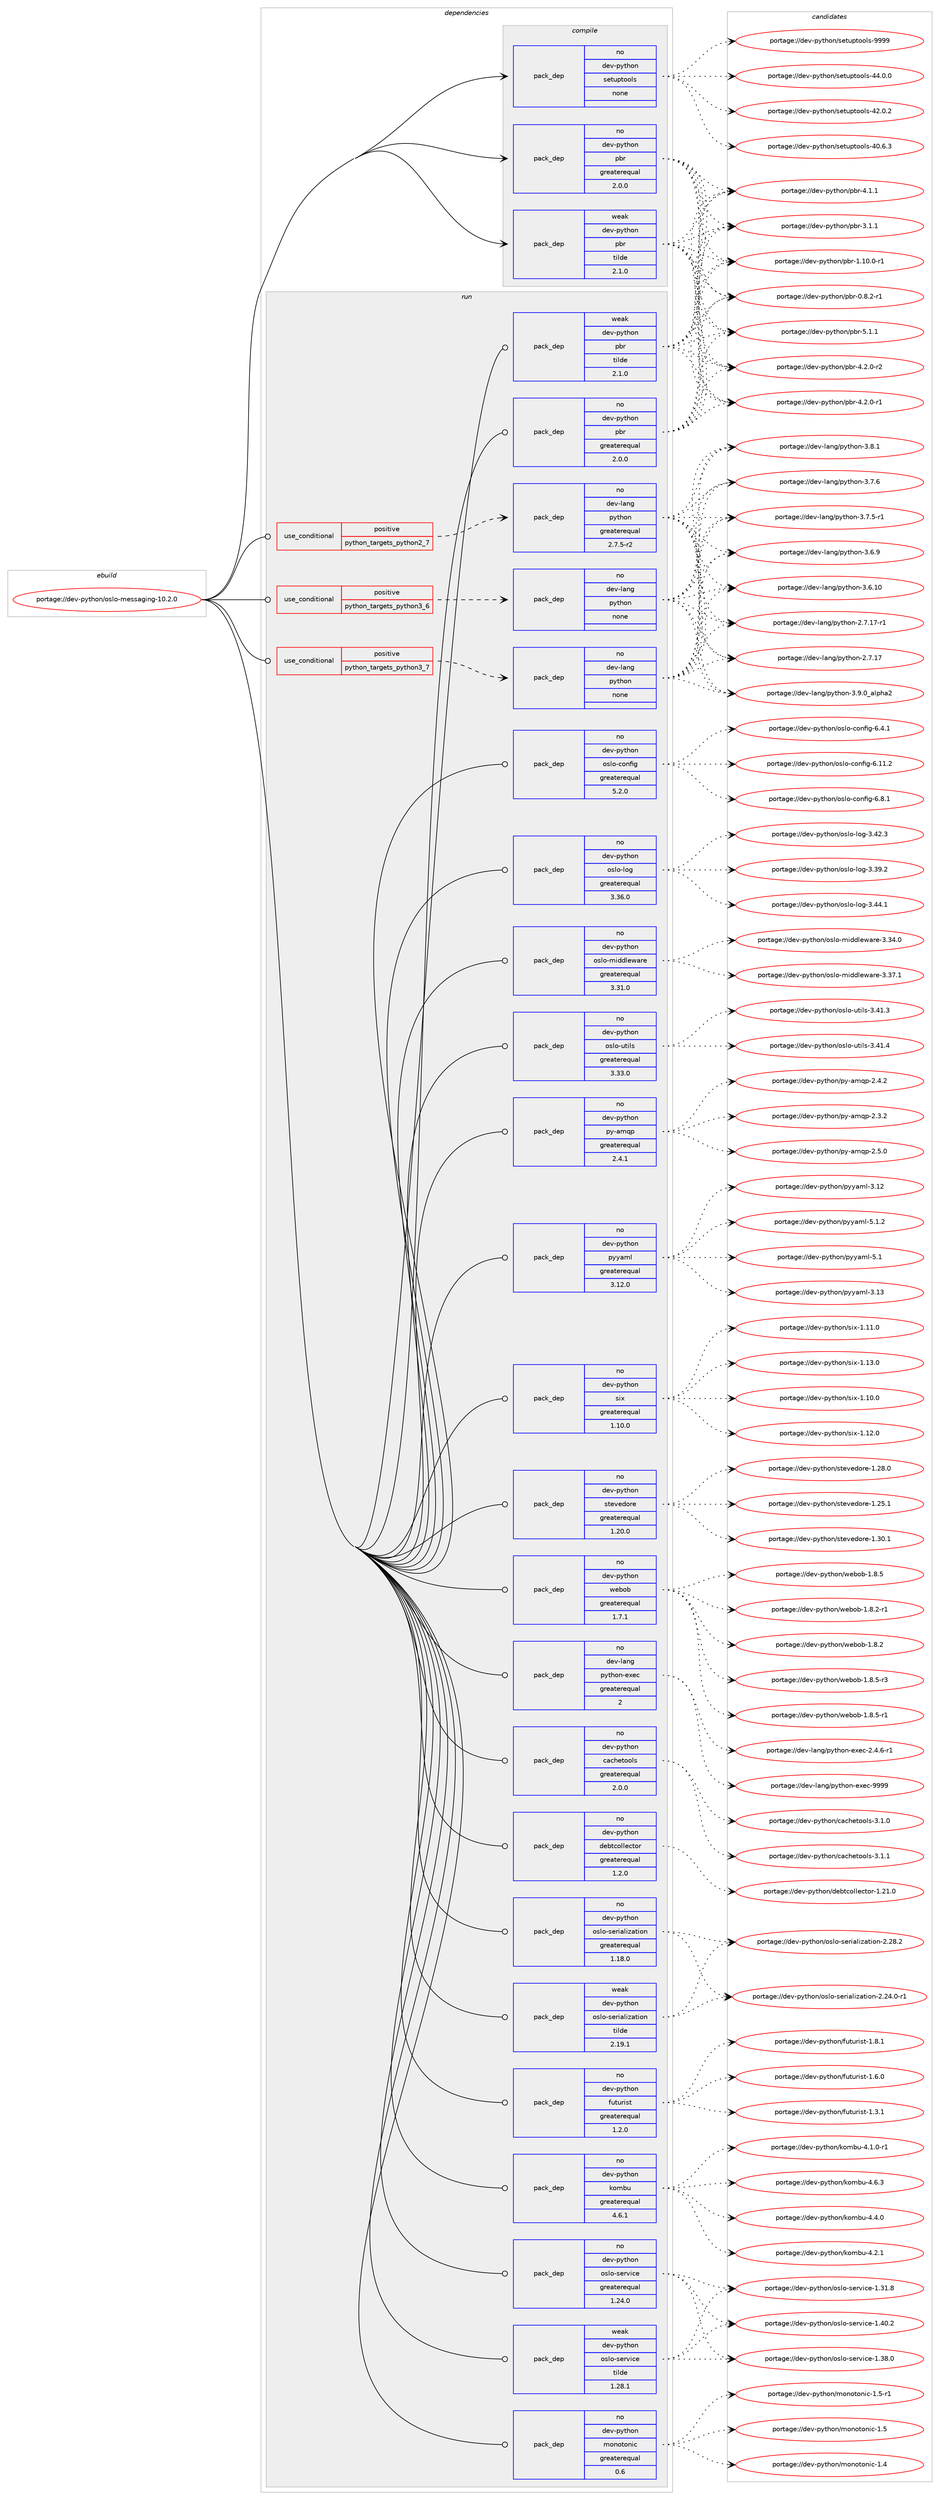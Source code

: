 digraph prolog {

# *************
# Graph options
# *************

newrank=true;
concentrate=true;
compound=true;
graph [rankdir=LR,fontname=Helvetica,fontsize=10,ranksep=1.5];#, ranksep=2.5, nodesep=0.2];
edge  [arrowhead=vee];
node  [fontname=Helvetica,fontsize=10];

# **********
# The ebuild
# **********

subgraph cluster_leftcol {
color=gray;
label=<<i>ebuild</i>>;
id [label="portage://dev-python/oslo-messaging-10.2.0", color=red, width=4, href="../dev-python/oslo-messaging-10.2.0.svg"];
}

# ****************
# The dependencies
# ****************

subgraph cluster_midcol {
color=gray;
label=<<i>dependencies</i>>;
subgraph cluster_compile {
fillcolor="#eeeeee";
style=filled;
label=<<i>compile</i>>;
subgraph pack329041 {
dependency445686 [label=<<TABLE BORDER="0" CELLBORDER="1" CELLSPACING="0" CELLPADDING="4" WIDTH="220"><TR><TD ROWSPAN="6" CELLPADDING="30">pack_dep</TD></TR><TR><TD WIDTH="110">no</TD></TR><TR><TD>dev-python</TD></TR><TR><TD>pbr</TD></TR><TR><TD>greaterequal</TD></TR><TR><TD>2.0.0</TD></TR></TABLE>>, shape=none, color=blue];
}
id:e -> dependency445686:w [weight=20,style="solid",arrowhead="vee"];
subgraph pack329042 {
dependency445687 [label=<<TABLE BORDER="0" CELLBORDER="1" CELLSPACING="0" CELLPADDING="4" WIDTH="220"><TR><TD ROWSPAN="6" CELLPADDING="30">pack_dep</TD></TR><TR><TD WIDTH="110">no</TD></TR><TR><TD>dev-python</TD></TR><TR><TD>setuptools</TD></TR><TR><TD>none</TD></TR><TR><TD></TD></TR></TABLE>>, shape=none, color=blue];
}
id:e -> dependency445687:w [weight=20,style="solid",arrowhead="vee"];
subgraph pack329043 {
dependency445688 [label=<<TABLE BORDER="0" CELLBORDER="1" CELLSPACING="0" CELLPADDING="4" WIDTH="220"><TR><TD ROWSPAN="6" CELLPADDING="30">pack_dep</TD></TR><TR><TD WIDTH="110">weak</TD></TR><TR><TD>dev-python</TD></TR><TR><TD>pbr</TD></TR><TR><TD>tilde</TD></TR><TR><TD>2.1.0</TD></TR></TABLE>>, shape=none, color=blue];
}
id:e -> dependency445688:w [weight=20,style="solid",arrowhead="vee"];
}
subgraph cluster_compileandrun {
fillcolor="#eeeeee";
style=filled;
label=<<i>compile and run</i>>;
}
subgraph cluster_run {
fillcolor="#eeeeee";
style=filled;
label=<<i>run</i>>;
subgraph cond111672 {
dependency445689 [label=<<TABLE BORDER="0" CELLBORDER="1" CELLSPACING="0" CELLPADDING="4"><TR><TD ROWSPAN="3" CELLPADDING="10">use_conditional</TD></TR><TR><TD>positive</TD></TR><TR><TD>python_targets_python2_7</TD></TR></TABLE>>, shape=none, color=red];
subgraph pack329044 {
dependency445690 [label=<<TABLE BORDER="0" CELLBORDER="1" CELLSPACING="0" CELLPADDING="4" WIDTH="220"><TR><TD ROWSPAN="6" CELLPADDING="30">pack_dep</TD></TR><TR><TD WIDTH="110">no</TD></TR><TR><TD>dev-lang</TD></TR><TR><TD>python</TD></TR><TR><TD>greaterequal</TD></TR><TR><TD>2.7.5-r2</TD></TR></TABLE>>, shape=none, color=blue];
}
dependency445689:e -> dependency445690:w [weight=20,style="dashed",arrowhead="vee"];
}
id:e -> dependency445689:w [weight=20,style="solid",arrowhead="odot"];
subgraph cond111673 {
dependency445691 [label=<<TABLE BORDER="0" CELLBORDER="1" CELLSPACING="0" CELLPADDING="4"><TR><TD ROWSPAN="3" CELLPADDING="10">use_conditional</TD></TR><TR><TD>positive</TD></TR><TR><TD>python_targets_python3_6</TD></TR></TABLE>>, shape=none, color=red];
subgraph pack329045 {
dependency445692 [label=<<TABLE BORDER="0" CELLBORDER="1" CELLSPACING="0" CELLPADDING="4" WIDTH="220"><TR><TD ROWSPAN="6" CELLPADDING="30">pack_dep</TD></TR><TR><TD WIDTH="110">no</TD></TR><TR><TD>dev-lang</TD></TR><TR><TD>python</TD></TR><TR><TD>none</TD></TR><TR><TD></TD></TR></TABLE>>, shape=none, color=blue];
}
dependency445691:e -> dependency445692:w [weight=20,style="dashed",arrowhead="vee"];
}
id:e -> dependency445691:w [weight=20,style="solid",arrowhead="odot"];
subgraph cond111674 {
dependency445693 [label=<<TABLE BORDER="0" CELLBORDER="1" CELLSPACING="0" CELLPADDING="4"><TR><TD ROWSPAN="3" CELLPADDING="10">use_conditional</TD></TR><TR><TD>positive</TD></TR><TR><TD>python_targets_python3_7</TD></TR></TABLE>>, shape=none, color=red];
subgraph pack329046 {
dependency445694 [label=<<TABLE BORDER="0" CELLBORDER="1" CELLSPACING="0" CELLPADDING="4" WIDTH="220"><TR><TD ROWSPAN="6" CELLPADDING="30">pack_dep</TD></TR><TR><TD WIDTH="110">no</TD></TR><TR><TD>dev-lang</TD></TR><TR><TD>python</TD></TR><TR><TD>none</TD></TR><TR><TD></TD></TR></TABLE>>, shape=none, color=blue];
}
dependency445693:e -> dependency445694:w [weight=20,style="dashed",arrowhead="vee"];
}
id:e -> dependency445693:w [weight=20,style="solid",arrowhead="odot"];
subgraph pack329047 {
dependency445695 [label=<<TABLE BORDER="0" CELLBORDER="1" CELLSPACING="0" CELLPADDING="4" WIDTH="220"><TR><TD ROWSPAN="6" CELLPADDING="30">pack_dep</TD></TR><TR><TD WIDTH="110">no</TD></TR><TR><TD>dev-lang</TD></TR><TR><TD>python-exec</TD></TR><TR><TD>greaterequal</TD></TR><TR><TD>2</TD></TR></TABLE>>, shape=none, color=blue];
}
id:e -> dependency445695:w [weight=20,style="solid",arrowhead="odot"];
subgraph pack329048 {
dependency445696 [label=<<TABLE BORDER="0" CELLBORDER="1" CELLSPACING="0" CELLPADDING="4" WIDTH="220"><TR><TD ROWSPAN="6" CELLPADDING="30">pack_dep</TD></TR><TR><TD WIDTH="110">no</TD></TR><TR><TD>dev-python</TD></TR><TR><TD>cachetools</TD></TR><TR><TD>greaterequal</TD></TR><TR><TD>2.0.0</TD></TR></TABLE>>, shape=none, color=blue];
}
id:e -> dependency445696:w [weight=20,style="solid",arrowhead="odot"];
subgraph pack329049 {
dependency445697 [label=<<TABLE BORDER="0" CELLBORDER="1" CELLSPACING="0" CELLPADDING="4" WIDTH="220"><TR><TD ROWSPAN="6" CELLPADDING="30">pack_dep</TD></TR><TR><TD WIDTH="110">no</TD></TR><TR><TD>dev-python</TD></TR><TR><TD>debtcollector</TD></TR><TR><TD>greaterequal</TD></TR><TR><TD>1.2.0</TD></TR></TABLE>>, shape=none, color=blue];
}
id:e -> dependency445697:w [weight=20,style="solid",arrowhead="odot"];
subgraph pack329050 {
dependency445698 [label=<<TABLE BORDER="0" CELLBORDER="1" CELLSPACING="0" CELLPADDING="4" WIDTH="220"><TR><TD ROWSPAN="6" CELLPADDING="30">pack_dep</TD></TR><TR><TD WIDTH="110">no</TD></TR><TR><TD>dev-python</TD></TR><TR><TD>futurist</TD></TR><TR><TD>greaterequal</TD></TR><TR><TD>1.2.0</TD></TR></TABLE>>, shape=none, color=blue];
}
id:e -> dependency445698:w [weight=20,style="solid",arrowhead="odot"];
subgraph pack329051 {
dependency445699 [label=<<TABLE BORDER="0" CELLBORDER="1" CELLSPACING="0" CELLPADDING="4" WIDTH="220"><TR><TD ROWSPAN="6" CELLPADDING="30">pack_dep</TD></TR><TR><TD WIDTH="110">no</TD></TR><TR><TD>dev-python</TD></TR><TR><TD>kombu</TD></TR><TR><TD>greaterequal</TD></TR><TR><TD>4.6.1</TD></TR></TABLE>>, shape=none, color=blue];
}
id:e -> dependency445699:w [weight=20,style="solid",arrowhead="odot"];
subgraph pack329052 {
dependency445700 [label=<<TABLE BORDER="0" CELLBORDER="1" CELLSPACING="0" CELLPADDING="4" WIDTH="220"><TR><TD ROWSPAN="6" CELLPADDING="30">pack_dep</TD></TR><TR><TD WIDTH="110">no</TD></TR><TR><TD>dev-python</TD></TR><TR><TD>monotonic</TD></TR><TR><TD>greaterequal</TD></TR><TR><TD>0.6</TD></TR></TABLE>>, shape=none, color=blue];
}
id:e -> dependency445700:w [weight=20,style="solid",arrowhead="odot"];
subgraph pack329053 {
dependency445701 [label=<<TABLE BORDER="0" CELLBORDER="1" CELLSPACING="0" CELLPADDING="4" WIDTH="220"><TR><TD ROWSPAN="6" CELLPADDING="30">pack_dep</TD></TR><TR><TD WIDTH="110">no</TD></TR><TR><TD>dev-python</TD></TR><TR><TD>oslo-config</TD></TR><TR><TD>greaterequal</TD></TR><TR><TD>5.2.0</TD></TR></TABLE>>, shape=none, color=blue];
}
id:e -> dependency445701:w [weight=20,style="solid",arrowhead="odot"];
subgraph pack329054 {
dependency445702 [label=<<TABLE BORDER="0" CELLBORDER="1" CELLSPACING="0" CELLPADDING="4" WIDTH="220"><TR><TD ROWSPAN="6" CELLPADDING="30">pack_dep</TD></TR><TR><TD WIDTH="110">no</TD></TR><TR><TD>dev-python</TD></TR><TR><TD>oslo-log</TD></TR><TR><TD>greaterequal</TD></TR><TR><TD>3.36.0</TD></TR></TABLE>>, shape=none, color=blue];
}
id:e -> dependency445702:w [weight=20,style="solid",arrowhead="odot"];
subgraph pack329055 {
dependency445703 [label=<<TABLE BORDER="0" CELLBORDER="1" CELLSPACING="0" CELLPADDING="4" WIDTH="220"><TR><TD ROWSPAN="6" CELLPADDING="30">pack_dep</TD></TR><TR><TD WIDTH="110">no</TD></TR><TR><TD>dev-python</TD></TR><TR><TD>oslo-middleware</TD></TR><TR><TD>greaterequal</TD></TR><TR><TD>3.31.0</TD></TR></TABLE>>, shape=none, color=blue];
}
id:e -> dependency445703:w [weight=20,style="solid",arrowhead="odot"];
subgraph pack329056 {
dependency445704 [label=<<TABLE BORDER="0" CELLBORDER="1" CELLSPACING="0" CELLPADDING="4" WIDTH="220"><TR><TD ROWSPAN="6" CELLPADDING="30">pack_dep</TD></TR><TR><TD WIDTH="110">no</TD></TR><TR><TD>dev-python</TD></TR><TR><TD>oslo-serialization</TD></TR><TR><TD>greaterequal</TD></TR><TR><TD>1.18.0</TD></TR></TABLE>>, shape=none, color=blue];
}
id:e -> dependency445704:w [weight=20,style="solid",arrowhead="odot"];
subgraph pack329057 {
dependency445705 [label=<<TABLE BORDER="0" CELLBORDER="1" CELLSPACING="0" CELLPADDING="4" WIDTH="220"><TR><TD ROWSPAN="6" CELLPADDING="30">pack_dep</TD></TR><TR><TD WIDTH="110">no</TD></TR><TR><TD>dev-python</TD></TR><TR><TD>oslo-service</TD></TR><TR><TD>greaterequal</TD></TR><TR><TD>1.24.0</TD></TR></TABLE>>, shape=none, color=blue];
}
id:e -> dependency445705:w [weight=20,style="solid",arrowhead="odot"];
subgraph pack329058 {
dependency445706 [label=<<TABLE BORDER="0" CELLBORDER="1" CELLSPACING="0" CELLPADDING="4" WIDTH="220"><TR><TD ROWSPAN="6" CELLPADDING="30">pack_dep</TD></TR><TR><TD WIDTH="110">no</TD></TR><TR><TD>dev-python</TD></TR><TR><TD>oslo-utils</TD></TR><TR><TD>greaterequal</TD></TR><TR><TD>3.33.0</TD></TR></TABLE>>, shape=none, color=blue];
}
id:e -> dependency445706:w [weight=20,style="solid",arrowhead="odot"];
subgraph pack329059 {
dependency445707 [label=<<TABLE BORDER="0" CELLBORDER="1" CELLSPACING="0" CELLPADDING="4" WIDTH="220"><TR><TD ROWSPAN="6" CELLPADDING="30">pack_dep</TD></TR><TR><TD WIDTH="110">no</TD></TR><TR><TD>dev-python</TD></TR><TR><TD>pbr</TD></TR><TR><TD>greaterequal</TD></TR><TR><TD>2.0.0</TD></TR></TABLE>>, shape=none, color=blue];
}
id:e -> dependency445707:w [weight=20,style="solid",arrowhead="odot"];
subgraph pack329060 {
dependency445708 [label=<<TABLE BORDER="0" CELLBORDER="1" CELLSPACING="0" CELLPADDING="4" WIDTH="220"><TR><TD ROWSPAN="6" CELLPADDING="30">pack_dep</TD></TR><TR><TD WIDTH="110">no</TD></TR><TR><TD>dev-python</TD></TR><TR><TD>py-amqp</TD></TR><TR><TD>greaterequal</TD></TR><TR><TD>2.4.1</TD></TR></TABLE>>, shape=none, color=blue];
}
id:e -> dependency445708:w [weight=20,style="solid",arrowhead="odot"];
subgraph pack329061 {
dependency445709 [label=<<TABLE BORDER="0" CELLBORDER="1" CELLSPACING="0" CELLPADDING="4" WIDTH="220"><TR><TD ROWSPAN="6" CELLPADDING="30">pack_dep</TD></TR><TR><TD WIDTH="110">no</TD></TR><TR><TD>dev-python</TD></TR><TR><TD>pyyaml</TD></TR><TR><TD>greaterequal</TD></TR><TR><TD>3.12.0</TD></TR></TABLE>>, shape=none, color=blue];
}
id:e -> dependency445709:w [weight=20,style="solid",arrowhead="odot"];
subgraph pack329062 {
dependency445710 [label=<<TABLE BORDER="0" CELLBORDER="1" CELLSPACING="0" CELLPADDING="4" WIDTH="220"><TR><TD ROWSPAN="6" CELLPADDING="30">pack_dep</TD></TR><TR><TD WIDTH="110">no</TD></TR><TR><TD>dev-python</TD></TR><TR><TD>six</TD></TR><TR><TD>greaterequal</TD></TR><TR><TD>1.10.0</TD></TR></TABLE>>, shape=none, color=blue];
}
id:e -> dependency445710:w [weight=20,style="solid",arrowhead="odot"];
subgraph pack329063 {
dependency445711 [label=<<TABLE BORDER="0" CELLBORDER="1" CELLSPACING="0" CELLPADDING="4" WIDTH="220"><TR><TD ROWSPAN="6" CELLPADDING="30">pack_dep</TD></TR><TR><TD WIDTH="110">no</TD></TR><TR><TD>dev-python</TD></TR><TR><TD>stevedore</TD></TR><TR><TD>greaterequal</TD></TR><TR><TD>1.20.0</TD></TR></TABLE>>, shape=none, color=blue];
}
id:e -> dependency445711:w [weight=20,style="solid",arrowhead="odot"];
subgraph pack329064 {
dependency445712 [label=<<TABLE BORDER="0" CELLBORDER="1" CELLSPACING="0" CELLPADDING="4" WIDTH="220"><TR><TD ROWSPAN="6" CELLPADDING="30">pack_dep</TD></TR><TR><TD WIDTH="110">no</TD></TR><TR><TD>dev-python</TD></TR><TR><TD>webob</TD></TR><TR><TD>greaterequal</TD></TR><TR><TD>1.7.1</TD></TR></TABLE>>, shape=none, color=blue];
}
id:e -> dependency445712:w [weight=20,style="solid",arrowhead="odot"];
subgraph pack329065 {
dependency445713 [label=<<TABLE BORDER="0" CELLBORDER="1" CELLSPACING="0" CELLPADDING="4" WIDTH="220"><TR><TD ROWSPAN="6" CELLPADDING="30">pack_dep</TD></TR><TR><TD WIDTH="110">weak</TD></TR><TR><TD>dev-python</TD></TR><TR><TD>oslo-serialization</TD></TR><TR><TD>tilde</TD></TR><TR><TD>2.19.1</TD></TR></TABLE>>, shape=none, color=blue];
}
id:e -> dependency445713:w [weight=20,style="solid",arrowhead="odot"];
subgraph pack329066 {
dependency445714 [label=<<TABLE BORDER="0" CELLBORDER="1" CELLSPACING="0" CELLPADDING="4" WIDTH="220"><TR><TD ROWSPAN="6" CELLPADDING="30">pack_dep</TD></TR><TR><TD WIDTH="110">weak</TD></TR><TR><TD>dev-python</TD></TR><TR><TD>oslo-service</TD></TR><TR><TD>tilde</TD></TR><TR><TD>1.28.1</TD></TR></TABLE>>, shape=none, color=blue];
}
id:e -> dependency445714:w [weight=20,style="solid",arrowhead="odot"];
subgraph pack329067 {
dependency445715 [label=<<TABLE BORDER="0" CELLBORDER="1" CELLSPACING="0" CELLPADDING="4" WIDTH="220"><TR><TD ROWSPAN="6" CELLPADDING="30">pack_dep</TD></TR><TR><TD WIDTH="110">weak</TD></TR><TR><TD>dev-python</TD></TR><TR><TD>pbr</TD></TR><TR><TD>tilde</TD></TR><TR><TD>2.1.0</TD></TR></TABLE>>, shape=none, color=blue];
}
id:e -> dependency445715:w [weight=20,style="solid",arrowhead="odot"];
}
}

# **************
# The candidates
# **************

subgraph cluster_choices {
rank=same;
color=gray;
label=<<i>candidates</i>>;

subgraph choice329041 {
color=black;
nodesep=1;
choice100101118451121211161041111104711298114455346494649 [label="portage://dev-python/pbr-5.1.1", color=red, width=4,href="../dev-python/pbr-5.1.1.svg"];
choice1001011184511212111610411111047112981144552465046484511450 [label="portage://dev-python/pbr-4.2.0-r2", color=red, width=4,href="../dev-python/pbr-4.2.0-r2.svg"];
choice1001011184511212111610411111047112981144552465046484511449 [label="portage://dev-python/pbr-4.2.0-r1", color=red, width=4,href="../dev-python/pbr-4.2.0-r1.svg"];
choice100101118451121211161041111104711298114455246494649 [label="portage://dev-python/pbr-4.1.1", color=red, width=4,href="../dev-python/pbr-4.1.1.svg"];
choice100101118451121211161041111104711298114455146494649 [label="portage://dev-python/pbr-3.1.1", color=red, width=4,href="../dev-python/pbr-3.1.1.svg"];
choice100101118451121211161041111104711298114454946494846484511449 [label="portage://dev-python/pbr-1.10.0-r1", color=red, width=4,href="../dev-python/pbr-1.10.0-r1.svg"];
choice1001011184511212111610411111047112981144548465646504511449 [label="portage://dev-python/pbr-0.8.2-r1", color=red, width=4,href="../dev-python/pbr-0.8.2-r1.svg"];
dependency445686:e -> choice100101118451121211161041111104711298114455346494649:w [style=dotted,weight="100"];
dependency445686:e -> choice1001011184511212111610411111047112981144552465046484511450:w [style=dotted,weight="100"];
dependency445686:e -> choice1001011184511212111610411111047112981144552465046484511449:w [style=dotted,weight="100"];
dependency445686:e -> choice100101118451121211161041111104711298114455246494649:w [style=dotted,weight="100"];
dependency445686:e -> choice100101118451121211161041111104711298114455146494649:w [style=dotted,weight="100"];
dependency445686:e -> choice100101118451121211161041111104711298114454946494846484511449:w [style=dotted,weight="100"];
dependency445686:e -> choice1001011184511212111610411111047112981144548465646504511449:w [style=dotted,weight="100"];
}
subgraph choice329042 {
color=black;
nodesep=1;
choice10010111845112121116104111110471151011161171121161111111081154557575757 [label="portage://dev-python/setuptools-9999", color=red, width=4,href="../dev-python/setuptools-9999.svg"];
choice100101118451121211161041111104711510111611711211611111110811545525246484648 [label="portage://dev-python/setuptools-44.0.0", color=red, width=4,href="../dev-python/setuptools-44.0.0.svg"];
choice100101118451121211161041111104711510111611711211611111110811545525046484650 [label="portage://dev-python/setuptools-42.0.2", color=red, width=4,href="../dev-python/setuptools-42.0.2.svg"];
choice100101118451121211161041111104711510111611711211611111110811545524846544651 [label="portage://dev-python/setuptools-40.6.3", color=red, width=4,href="../dev-python/setuptools-40.6.3.svg"];
dependency445687:e -> choice10010111845112121116104111110471151011161171121161111111081154557575757:w [style=dotted,weight="100"];
dependency445687:e -> choice100101118451121211161041111104711510111611711211611111110811545525246484648:w [style=dotted,weight="100"];
dependency445687:e -> choice100101118451121211161041111104711510111611711211611111110811545525046484650:w [style=dotted,weight="100"];
dependency445687:e -> choice100101118451121211161041111104711510111611711211611111110811545524846544651:w [style=dotted,weight="100"];
}
subgraph choice329043 {
color=black;
nodesep=1;
choice100101118451121211161041111104711298114455346494649 [label="portage://dev-python/pbr-5.1.1", color=red, width=4,href="../dev-python/pbr-5.1.1.svg"];
choice1001011184511212111610411111047112981144552465046484511450 [label="portage://dev-python/pbr-4.2.0-r2", color=red, width=4,href="../dev-python/pbr-4.2.0-r2.svg"];
choice1001011184511212111610411111047112981144552465046484511449 [label="portage://dev-python/pbr-4.2.0-r1", color=red, width=4,href="../dev-python/pbr-4.2.0-r1.svg"];
choice100101118451121211161041111104711298114455246494649 [label="portage://dev-python/pbr-4.1.1", color=red, width=4,href="../dev-python/pbr-4.1.1.svg"];
choice100101118451121211161041111104711298114455146494649 [label="portage://dev-python/pbr-3.1.1", color=red, width=4,href="../dev-python/pbr-3.1.1.svg"];
choice100101118451121211161041111104711298114454946494846484511449 [label="portage://dev-python/pbr-1.10.0-r1", color=red, width=4,href="../dev-python/pbr-1.10.0-r1.svg"];
choice1001011184511212111610411111047112981144548465646504511449 [label="portage://dev-python/pbr-0.8.2-r1", color=red, width=4,href="../dev-python/pbr-0.8.2-r1.svg"];
dependency445688:e -> choice100101118451121211161041111104711298114455346494649:w [style=dotted,weight="100"];
dependency445688:e -> choice1001011184511212111610411111047112981144552465046484511450:w [style=dotted,weight="100"];
dependency445688:e -> choice1001011184511212111610411111047112981144552465046484511449:w [style=dotted,weight="100"];
dependency445688:e -> choice100101118451121211161041111104711298114455246494649:w [style=dotted,weight="100"];
dependency445688:e -> choice100101118451121211161041111104711298114455146494649:w [style=dotted,weight="100"];
dependency445688:e -> choice100101118451121211161041111104711298114454946494846484511449:w [style=dotted,weight="100"];
dependency445688:e -> choice1001011184511212111610411111047112981144548465646504511449:w [style=dotted,weight="100"];
}
subgraph choice329044 {
color=black;
nodesep=1;
choice10010111845108971101034711212111610411111045514657464895971081121049750 [label="portage://dev-lang/python-3.9.0_alpha2", color=red, width=4,href="../dev-lang/python-3.9.0_alpha2.svg"];
choice100101118451089711010347112121116104111110455146564649 [label="portage://dev-lang/python-3.8.1", color=red, width=4,href="../dev-lang/python-3.8.1.svg"];
choice100101118451089711010347112121116104111110455146554654 [label="portage://dev-lang/python-3.7.6", color=red, width=4,href="../dev-lang/python-3.7.6.svg"];
choice1001011184510897110103471121211161041111104551465546534511449 [label="portage://dev-lang/python-3.7.5-r1", color=red, width=4,href="../dev-lang/python-3.7.5-r1.svg"];
choice100101118451089711010347112121116104111110455146544657 [label="portage://dev-lang/python-3.6.9", color=red, width=4,href="../dev-lang/python-3.6.9.svg"];
choice10010111845108971101034711212111610411111045514654464948 [label="portage://dev-lang/python-3.6.10", color=red, width=4,href="../dev-lang/python-3.6.10.svg"];
choice100101118451089711010347112121116104111110455046554649554511449 [label="portage://dev-lang/python-2.7.17-r1", color=red, width=4,href="../dev-lang/python-2.7.17-r1.svg"];
choice10010111845108971101034711212111610411111045504655464955 [label="portage://dev-lang/python-2.7.17", color=red, width=4,href="../dev-lang/python-2.7.17.svg"];
dependency445690:e -> choice10010111845108971101034711212111610411111045514657464895971081121049750:w [style=dotted,weight="100"];
dependency445690:e -> choice100101118451089711010347112121116104111110455146564649:w [style=dotted,weight="100"];
dependency445690:e -> choice100101118451089711010347112121116104111110455146554654:w [style=dotted,weight="100"];
dependency445690:e -> choice1001011184510897110103471121211161041111104551465546534511449:w [style=dotted,weight="100"];
dependency445690:e -> choice100101118451089711010347112121116104111110455146544657:w [style=dotted,weight="100"];
dependency445690:e -> choice10010111845108971101034711212111610411111045514654464948:w [style=dotted,weight="100"];
dependency445690:e -> choice100101118451089711010347112121116104111110455046554649554511449:w [style=dotted,weight="100"];
dependency445690:e -> choice10010111845108971101034711212111610411111045504655464955:w [style=dotted,weight="100"];
}
subgraph choice329045 {
color=black;
nodesep=1;
choice10010111845108971101034711212111610411111045514657464895971081121049750 [label="portage://dev-lang/python-3.9.0_alpha2", color=red, width=4,href="../dev-lang/python-3.9.0_alpha2.svg"];
choice100101118451089711010347112121116104111110455146564649 [label="portage://dev-lang/python-3.8.1", color=red, width=4,href="../dev-lang/python-3.8.1.svg"];
choice100101118451089711010347112121116104111110455146554654 [label="portage://dev-lang/python-3.7.6", color=red, width=4,href="../dev-lang/python-3.7.6.svg"];
choice1001011184510897110103471121211161041111104551465546534511449 [label="portage://dev-lang/python-3.7.5-r1", color=red, width=4,href="../dev-lang/python-3.7.5-r1.svg"];
choice100101118451089711010347112121116104111110455146544657 [label="portage://dev-lang/python-3.6.9", color=red, width=4,href="../dev-lang/python-3.6.9.svg"];
choice10010111845108971101034711212111610411111045514654464948 [label="portage://dev-lang/python-3.6.10", color=red, width=4,href="../dev-lang/python-3.6.10.svg"];
choice100101118451089711010347112121116104111110455046554649554511449 [label="portage://dev-lang/python-2.7.17-r1", color=red, width=4,href="../dev-lang/python-2.7.17-r1.svg"];
choice10010111845108971101034711212111610411111045504655464955 [label="portage://dev-lang/python-2.7.17", color=red, width=4,href="../dev-lang/python-2.7.17.svg"];
dependency445692:e -> choice10010111845108971101034711212111610411111045514657464895971081121049750:w [style=dotted,weight="100"];
dependency445692:e -> choice100101118451089711010347112121116104111110455146564649:w [style=dotted,weight="100"];
dependency445692:e -> choice100101118451089711010347112121116104111110455146554654:w [style=dotted,weight="100"];
dependency445692:e -> choice1001011184510897110103471121211161041111104551465546534511449:w [style=dotted,weight="100"];
dependency445692:e -> choice100101118451089711010347112121116104111110455146544657:w [style=dotted,weight="100"];
dependency445692:e -> choice10010111845108971101034711212111610411111045514654464948:w [style=dotted,weight="100"];
dependency445692:e -> choice100101118451089711010347112121116104111110455046554649554511449:w [style=dotted,weight="100"];
dependency445692:e -> choice10010111845108971101034711212111610411111045504655464955:w [style=dotted,weight="100"];
}
subgraph choice329046 {
color=black;
nodesep=1;
choice10010111845108971101034711212111610411111045514657464895971081121049750 [label="portage://dev-lang/python-3.9.0_alpha2", color=red, width=4,href="../dev-lang/python-3.9.0_alpha2.svg"];
choice100101118451089711010347112121116104111110455146564649 [label="portage://dev-lang/python-3.8.1", color=red, width=4,href="../dev-lang/python-3.8.1.svg"];
choice100101118451089711010347112121116104111110455146554654 [label="portage://dev-lang/python-3.7.6", color=red, width=4,href="../dev-lang/python-3.7.6.svg"];
choice1001011184510897110103471121211161041111104551465546534511449 [label="portage://dev-lang/python-3.7.5-r1", color=red, width=4,href="../dev-lang/python-3.7.5-r1.svg"];
choice100101118451089711010347112121116104111110455146544657 [label="portage://dev-lang/python-3.6.9", color=red, width=4,href="../dev-lang/python-3.6.9.svg"];
choice10010111845108971101034711212111610411111045514654464948 [label="portage://dev-lang/python-3.6.10", color=red, width=4,href="../dev-lang/python-3.6.10.svg"];
choice100101118451089711010347112121116104111110455046554649554511449 [label="portage://dev-lang/python-2.7.17-r1", color=red, width=4,href="../dev-lang/python-2.7.17-r1.svg"];
choice10010111845108971101034711212111610411111045504655464955 [label="portage://dev-lang/python-2.7.17", color=red, width=4,href="../dev-lang/python-2.7.17.svg"];
dependency445694:e -> choice10010111845108971101034711212111610411111045514657464895971081121049750:w [style=dotted,weight="100"];
dependency445694:e -> choice100101118451089711010347112121116104111110455146564649:w [style=dotted,weight="100"];
dependency445694:e -> choice100101118451089711010347112121116104111110455146554654:w [style=dotted,weight="100"];
dependency445694:e -> choice1001011184510897110103471121211161041111104551465546534511449:w [style=dotted,weight="100"];
dependency445694:e -> choice100101118451089711010347112121116104111110455146544657:w [style=dotted,weight="100"];
dependency445694:e -> choice10010111845108971101034711212111610411111045514654464948:w [style=dotted,weight="100"];
dependency445694:e -> choice100101118451089711010347112121116104111110455046554649554511449:w [style=dotted,weight="100"];
dependency445694:e -> choice10010111845108971101034711212111610411111045504655464955:w [style=dotted,weight="100"];
}
subgraph choice329047 {
color=black;
nodesep=1;
choice10010111845108971101034711212111610411111045101120101994557575757 [label="portage://dev-lang/python-exec-9999", color=red, width=4,href="../dev-lang/python-exec-9999.svg"];
choice10010111845108971101034711212111610411111045101120101994550465246544511449 [label="portage://dev-lang/python-exec-2.4.6-r1", color=red, width=4,href="../dev-lang/python-exec-2.4.6-r1.svg"];
dependency445695:e -> choice10010111845108971101034711212111610411111045101120101994557575757:w [style=dotted,weight="100"];
dependency445695:e -> choice10010111845108971101034711212111610411111045101120101994550465246544511449:w [style=dotted,weight="100"];
}
subgraph choice329048 {
color=black;
nodesep=1;
choice1001011184511212111610411111047999799104101116111111108115455146494649 [label="portage://dev-python/cachetools-3.1.1", color=red, width=4,href="../dev-python/cachetools-3.1.1.svg"];
choice1001011184511212111610411111047999799104101116111111108115455146494648 [label="portage://dev-python/cachetools-3.1.0", color=red, width=4,href="../dev-python/cachetools-3.1.0.svg"];
dependency445696:e -> choice1001011184511212111610411111047999799104101116111111108115455146494649:w [style=dotted,weight="100"];
dependency445696:e -> choice1001011184511212111610411111047999799104101116111111108115455146494648:w [style=dotted,weight="100"];
}
subgraph choice329049 {
color=black;
nodesep=1;
choice100101118451121211161041111104710010198116991111081081019911611111445494650494648 [label="portage://dev-python/debtcollector-1.21.0", color=red, width=4,href="../dev-python/debtcollector-1.21.0.svg"];
dependency445697:e -> choice100101118451121211161041111104710010198116991111081081019911611111445494650494648:w [style=dotted,weight="100"];
}
subgraph choice329050 {
color=black;
nodesep=1;
choice1001011184511212111610411111047102117116117114105115116454946564649 [label="portage://dev-python/futurist-1.8.1", color=red, width=4,href="../dev-python/futurist-1.8.1.svg"];
choice1001011184511212111610411111047102117116117114105115116454946544648 [label="portage://dev-python/futurist-1.6.0", color=red, width=4,href="../dev-python/futurist-1.6.0.svg"];
choice1001011184511212111610411111047102117116117114105115116454946514649 [label="portage://dev-python/futurist-1.3.1", color=red, width=4,href="../dev-python/futurist-1.3.1.svg"];
dependency445698:e -> choice1001011184511212111610411111047102117116117114105115116454946564649:w [style=dotted,weight="100"];
dependency445698:e -> choice1001011184511212111610411111047102117116117114105115116454946544648:w [style=dotted,weight="100"];
dependency445698:e -> choice1001011184511212111610411111047102117116117114105115116454946514649:w [style=dotted,weight="100"];
}
subgraph choice329051 {
color=black;
nodesep=1;
choice100101118451121211161041111104710711110998117455246544651 [label="portage://dev-python/kombu-4.6.3", color=red, width=4,href="../dev-python/kombu-4.6.3.svg"];
choice100101118451121211161041111104710711110998117455246524648 [label="portage://dev-python/kombu-4.4.0", color=red, width=4,href="../dev-python/kombu-4.4.0.svg"];
choice100101118451121211161041111104710711110998117455246504649 [label="portage://dev-python/kombu-4.2.1", color=red, width=4,href="../dev-python/kombu-4.2.1.svg"];
choice1001011184511212111610411111047107111109981174552464946484511449 [label="portage://dev-python/kombu-4.1.0-r1", color=red, width=4,href="../dev-python/kombu-4.1.0-r1.svg"];
dependency445699:e -> choice100101118451121211161041111104710711110998117455246544651:w [style=dotted,weight="100"];
dependency445699:e -> choice100101118451121211161041111104710711110998117455246524648:w [style=dotted,weight="100"];
dependency445699:e -> choice100101118451121211161041111104710711110998117455246504649:w [style=dotted,weight="100"];
dependency445699:e -> choice1001011184511212111610411111047107111109981174552464946484511449:w [style=dotted,weight="100"];
}
subgraph choice329052 {
color=black;
nodesep=1;
choice100101118451121211161041111104710911111011111611111010599454946534511449 [label="portage://dev-python/monotonic-1.5-r1", color=red, width=4,href="../dev-python/monotonic-1.5-r1.svg"];
choice10010111845112121116104111110471091111101111161111101059945494653 [label="portage://dev-python/monotonic-1.5", color=red, width=4,href="../dev-python/monotonic-1.5.svg"];
choice10010111845112121116104111110471091111101111161111101059945494652 [label="portage://dev-python/monotonic-1.4", color=red, width=4,href="../dev-python/monotonic-1.4.svg"];
dependency445700:e -> choice100101118451121211161041111104710911111011111611111010599454946534511449:w [style=dotted,weight="100"];
dependency445700:e -> choice10010111845112121116104111110471091111101111161111101059945494653:w [style=dotted,weight="100"];
dependency445700:e -> choice10010111845112121116104111110471091111101111161111101059945494652:w [style=dotted,weight="100"];
}
subgraph choice329053 {
color=black;
nodesep=1;
choice10010111845112121116104111110471111151081114599111110102105103455446564649 [label="portage://dev-python/oslo-config-6.8.1", color=red, width=4,href="../dev-python/oslo-config-6.8.1.svg"];
choice10010111845112121116104111110471111151081114599111110102105103455446524649 [label="portage://dev-python/oslo-config-6.4.1", color=red, width=4,href="../dev-python/oslo-config-6.4.1.svg"];
choice1001011184511212111610411111047111115108111459911111010210510345544649494650 [label="portage://dev-python/oslo-config-6.11.2", color=red, width=4,href="../dev-python/oslo-config-6.11.2.svg"];
dependency445701:e -> choice10010111845112121116104111110471111151081114599111110102105103455446564649:w [style=dotted,weight="100"];
dependency445701:e -> choice10010111845112121116104111110471111151081114599111110102105103455446524649:w [style=dotted,weight="100"];
dependency445701:e -> choice1001011184511212111610411111047111115108111459911111010210510345544649494650:w [style=dotted,weight="100"];
}
subgraph choice329054 {
color=black;
nodesep=1;
choice10010111845112121116104111110471111151081114510811110345514652524649 [label="portage://dev-python/oslo-log-3.44.1", color=red, width=4,href="../dev-python/oslo-log-3.44.1.svg"];
choice10010111845112121116104111110471111151081114510811110345514652504651 [label="portage://dev-python/oslo-log-3.42.3", color=red, width=4,href="../dev-python/oslo-log-3.42.3.svg"];
choice10010111845112121116104111110471111151081114510811110345514651574650 [label="portage://dev-python/oslo-log-3.39.2", color=red, width=4,href="../dev-python/oslo-log-3.39.2.svg"];
dependency445702:e -> choice10010111845112121116104111110471111151081114510811110345514652524649:w [style=dotted,weight="100"];
dependency445702:e -> choice10010111845112121116104111110471111151081114510811110345514652504651:w [style=dotted,weight="100"];
dependency445702:e -> choice10010111845112121116104111110471111151081114510811110345514651574650:w [style=dotted,weight="100"];
}
subgraph choice329055 {
color=black;
nodesep=1;
choice1001011184511212111610411111047111115108111451091051001001081011199711410145514651554649 [label="portage://dev-python/oslo-middleware-3.37.1", color=red, width=4,href="../dev-python/oslo-middleware-3.37.1.svg"];
choice1001011184511212111610411111047111115108111451091051001001081011199711410145514651524648 [label="portage://dev-python/oslo-middleware-3.34.0", color=red, width=4,href="../dev-python/oslo-middleware-3.34.0.svg"];
dependency445703:e -> choice1001011184511212111610411111047111115108111451091051001001081011199711410145514651554649:w [style=dotted,weight="100"];
dependency445703:e -> choice1001011184511212111610411111047111115108111451091051001001081011199711410145514651524648:w [style=dotted,weight="100"];
}
subgraph choice329056 {
color=black;
nodesep=1;
choice100101118451121211161041111104711111510811145115101114105971081051229711610511111045504650564650 [label="portage://dev-python/oslo-serialization-2.28.2", color=red, width=4,href="../dev-python/oslo-serialization-2.28.2.svg"];
choice1001011184511212111610411111047111115108111451151011141059710810512297116105111110455046505246484511449 [label="portage://dev-python/oslo-serialization-2.24.0-r1", color=red, width=4,href="../dev-python/oslo-serialization-2.24.0-r1.svg"];
dependency445704:e -> choice100101118451121211161041111104711111510811145115101114105971081051229711610511111045504650564650:w [style=dotted,weight="100"];
dependency445704:e -> choice1001011184511212111610411111047111115108111451151011141059710810512297116105111110455046505246484511449:w [style=dotted,weight="100"];
}
subgraph choice329057 {
color=black;
nodesep=1;
choice1001011184511212111610411111047111115108111451151011141181059910145494652484650 [label="portage://dev-python/oslo-service-1.40.2", color=red, width=4,href="../dev-python/oslo-service-1.40.2.svg"];
choice1001011184511212111610411111047111115108111451151011141181059910145494651564648 [label="portage://dev-python/oslo-service-1.38.0", color=red, width=4,href="../dev-python/oslo-service-1.38.0.svg"];
choice1001011184511212111610411111047111115108111451151011141181059910145494651494656 [label="portage://dev-python/oslo-service-1.31.8", color=red, width=4,href="../dev-python/oslo-service-1.31.8.svg"];
dependency445705:e -> choice1001011184511212111610411111047111115108111451151011141181059910145494652484650:w [style=dotted,weight="100"];
dependency445705:e -> choice1001011184511212111610411111047111115108111451151011141181059910145494651564648:w [style=dotted,weight="100"];
dependency445705:e -> choice1001011184511212111610411111047111115108111451151011141181059910145494651494656:w [style=dotted,weight="100"];
}
subgraph choice329058 {
color=black;
nodesep=1;
choice10010111845112121116104111110471111151081114511711610510811545514652494652 [label="portage://dev-python/oslo-utils-3.41.4", color=red, width=4,href="../dev-python/oslo-utils-3.41.4.svg"];
choice10010111845112121116104111110471111151081114511711610510811545514652494651 [label="portage://dev-python/oslo-utils-3.41.3", color=red, width=4,href="../dev-python/oslo-utils-3.41.3.svg"];
dependency445706:e -> choice10010111845112121116104111110471111151081114511711610510811545514652494652:w [style=dotted,weight="100"];
dependency445706:e -> choice10010111845112121116104111110471111151081114511711610510811545514652494651:w [style=dotted,weight="100"];
}
subgraph choice329059 {
color=black;
nodesep=1;
choice100101118451121211161041111104711298114455346494649 [label="portage://dev-python/pbr-5.1.1", color=red, width=4,href="../dev-python/pbr-5.1.1.svg"];
choice1001011184511212111610411111047112981144552465046484511450 [label="portage://dev-python/pbr-4.2.0-r2", color=red, width=4,href="../dev-python/pbr-4.2.0-r2.svg"];
choice1001011184511212111610411111047112981144552465046484511449 [label="portage://dev-python/pbr-4.2.0-r1", color=red, width=4,href="../dev-python/pbr-4.2.0-r1.svg"];
choice100101118451121211161041111104711298114455246494649 [label="portage://dev-python/pbr-4.1.1", color=red, width=4,href="../dev-python/pbr-4.1.1.svg"];
choice100101118451121211161041111104711298114455146494649 [label="portage://dev-python/pbr-3.1.1", color=red, width=4,href="../dev-python/pbr-3.1.1.svg"];
choice100101118451121211161041111104711298114454946494846484511449 [label="portage://dev-python/pbr-1.10.0-r1", color=red, width=4,href="../dev-python/pbr-1.10.0-r1.svg"];
choice1001011184511212111610411111047112981144548465646504511449 [label="portage://dev-python/pbr-0.8.2-r1", color=red, width=4,href="../dev-python/pbr-0.8.2-r1.svg"];
dependency445707:e -> choice100101118451121211161041111104711298114455346494649:w [style=dotted,weight="100"];
dependency445707:e -> choice1001011184511212111610411111047112981144552465046484511450:w [style=dotted,weight="100"];
dependency445707:e -> choice1001011184511212111610411111047112981144552465046484511449:w [style=dotted,weight="100"];
dependency445707:e -> choice100101118451121211161041111104711298114455246494649:w [style=dotted,weight="100"];
dependency445707:e -> choice100101118451121211161041111104711298114455146494649:w [style=dotted,weight="100"];
dependency445707:e -> choice100101118451121211161041111104711298114454946494846484511449:w [style=dotted,weight="100"];
dependency445707:e -> choice1001011184511212111610411111047112981144548465646504511449:w [style=dotted,weight="100"];
}
subgraph choice329060 {
color=black;
nodesep=1;
choice10010111845112121116104111110471121214597109113112455046534648 [label="portage://dev-python/py-amqp-2.5.0", color=red, width=4,href="../dev-python/py-amqp-2.5.0.svg"];
choice10010111845112121116104111110471121214597109113112455046524650 [label="portage://dev-python/py-amqp-2.4.2", color=red, width=4,href="../dev-python/py-amqp-2.4.2.svg"];
choice10010111845112121116104111110471121214597109113112455046514650 [label="portage://dev-python/py-amqp-2.3.2", color=red, width=4,href="../dev-python/py-amqp-2.3.2.svg"];
dependency445708:e -> choice10010111845112121116104111110471121214597109113112455046534648:w [style=dotted,weight="100"];
dependency445708:e -> choice10010111845112121116104111110471121214597109113112455046524650:w [style=dotted,weight="100"];
dependency445708:e -> choice10010111845112121116104111110471121214597109113112455046514650:w [style=dotted,weight="100"];
}
subgraph choice329061 {
color=black;
nodesep=1;
choice100101118451121211161041111104711212112197109108455346494650 [label="portage://dev-python/pyyaml-5.1.2", color=red, width=4,href="../dev-python/pyyaml-5.1.2.svg"];
choice10010111845112121116104111110471121211219710910845534649 [label="portage://dev-python/pyyaml-5.1", color=red, width=4,href="../dev-python/pyyaml-5.1.svg"];
choice1001011184511212111610411111047112121121971091084551464951 [label="portage://dev-python/pyyaml-3.13", color=red, width=4,href="../dev-python/pyyaml-3.13.svg"];
choice1001011184511212111610411111047112121121971091084551464950 [label="portage://dev-python/pyyaml-3.12", color=red, width=4,href="../dev-python/pyyaml-3.12.svg"];
dependency445709:e -> choice100101118451121211161041111104711212112197109108455346494650:w [style=dotted,weight="100"];
dependency445709:e -> choice10010111845112121116104111110471121211219710910845534649:w [style=dotted,weight="100"];
dependency445709:e -> choice1001011184511212111610411111047112121121971091084551464951:w [style=dotted,weight="100"];
dependency445709:e -> choice1001011184511212111610411111047112121121971091084551464950:w [style=dotted,weight="100"];
}
subgraph choice329062 {
color=black;
nodesep=1;
choice100101118451121211161041111104711510512045494649514648 [label="portage://dev-python/six-1.13.0", color=red, width=4,href="../dev-python/six-1.13.0.svg"];
choice100101118451121211161041111104711510512045494649504648 [label="portage://dev-python/six-1.12.0", color=red, width=4,href="../dev-python/six-1.12.0.svg"];
choice100101118451121211161041111104711510512045494649494648 [label="portage://dev-python/six-1.11.0", color=red, width=4,href="../dev-python/six-1.11.0.svg"];
choice100101118451121211161041111104711510512045494649484648 [label="portage://dev-python/six-1.10.0", color=red, width=4,href="../dev-python/six-1.10.0.svg"];
dependency445710:e -> choice100101118451121211161041111104711510512045494649514648:w [style=dotted,weight="100"];
dependency445710:e -> choice100101118451121211161041111104711510512045494649504648:w [style=dotted,weight="100"];
dependency445710:e -> choice100101118451121211161041111104711510512045494649494648:w [style=dotted,weight="100"];
dependency445710:e -> choice100101118451121211161041111104711510512045494649484648:w [style=dotted,weight="100"];
}
subgraph choice329063 {
color=black;
nodesep=1;
choice100101118451121211161041111104711511610111810110011111410145494651484649 [label="portage://dev-python/stevedore-1.30.1", color=red, width=4,href="../dev-python/stevedore-1.30.1.svg"];
choice100101118451121211161041111104711511610111810110011111410145494650564648 [label="portage://dev-python/stevedore-1.28.0", color=red, width=4,href="../dev-python/stevedore-1.28.0.svg"];
choice100101118451121211161041111104711511610111810110011111410145494650534649 [label="portage://dev-python/stevedore-1.25.1", color=red, width=4,href="../dev-python/stevedore-1.25.1.svg"];
dependency445711:e -> choice100101118451121211161041111104711511610111810110011111410145494651484649:w [style=dotted,weight="100"];
dependency445711:e -> choice100101118451121211161041111104711511610111810110011111410145494650564648:w [style=dotted,weight="100"];
dependency445711:e -> choice100101118451121211161041111104711511610111810110011111410145494650534649:w [style=dotted,weight="100"];
}
subgraph choice329064 {
color=black;
nodesep=1;
choice100101118451121211161041111104711910198111984549465646534511451 [label="portage://dev-python/webob-1.8.5-r3", color=red, width=4,href="../dev-python/webob-1.8.5-r3.svg"];
choice100101118451121211161041111104711910198111984549465646534511449 [label="portage://dev-python/webob-1.8.5-r1", color=red, width=4,href="../dev-python/webob-1.8.5-r1.svg"];
choice10010111845112121116104111110471191019811198454946564653 [label="portage://dev-python/webob-1.8.5", color=red, width=4,href="../dev-python/webob-1.8.5.svg"];
choice100101118451121211161041111104711910198111984549465646504511449 [label="portage://dev-python/webob-1.8.2-r1", color=red, width=4,href="../dev-python/webob-1.8.2-r1.svg"];
choice10010111845112121116104111110471191019811198454946564650 [label="portage://dev-python/webob-1.8.2", color=red, width=4,href="../dev-python/webob-1.8.2.svg"];
dependency445712:e -> choice100101118451121211161041111104711910198111984549465646534511451:w [style=dotted,weight="100"];
dependency445712:e -> choice100101118451121211161041111104711910198111984549465646534511449:w [style=dotted,weight="100"];
dependency445712:e -> choice10010111845112121116104111110471191019811198454946564653:w [style=dotted,weight="100"];
dependency445712:e -> choice100101118451121211161041111104711910198111984549465646504511449:w [style=dotted,weight="100"];
dependency445712:e -> choice10010111845112121116104111110471191019811198454946564650:w [style=dotted,weight="100"];
}
subgraph choice329065 {
color=black;
nodesep=1;
choice100101118451121211161041111104711111510811145115101114105971081051229711610511111045504650564650 [label="portage://dev-python/oslo-serialization-2.28.2", color=red, width=4,href="../dev-python/oslo-serialization-2.28.2.svg"];
choice1001011184511212111610411111047111115108111451151011141059710810512297116105111110455046505246484511449 [label="portage://dev-python/oslo-serialization-2.24.0-r1", color=red, width=4,href="../dev-python/oslo-serialization-2.24.0-r1.svg"];
dependency445713:e -> choice100101118451121211161041111104711111510811145115101114105971081051229711610511111045504650564650:w [style=dotted,weight="100"];
dependency445713:e -> choice1001011184511212111610411111047111115108111451151011141059710810512297116105111110455046505246484511449:w [style=dotted,weight="100"];
}
subgraph choice329066 {
color=black;
nodesep=1;
choice1001011184511212111610411111047111115108111451151011141181059910145494652484650 [label="portage://dev-python/oslo-service-1.40.2", color=red, width=4,href="../dev-python/oslo-service-1.40.2.svg"];
choice1001011184511212111610411111047111115108111451151011141181059910145494651564648 [label="portage://dev-python/oslo-service-1.38.0", color=red, width=4,href="../dev-python/oslo-service-1.38.0.svg"];
choice1001011184511212111610411111047111115108111451151011141181059910145494651494656 [label="portage://dev-python/oslo-service-1.31.8", color=red, width=4,href="../dev-python/oslo-service-1.31.8.svg"];
dependency445714:e -> choice1001011184511212111610411111047111115108111451151011141181059910145494652484650:w [style=dotted,weight="100"];
dependency445714:e -> choice1001011184511212111610411111047111115108111451151011141181059910145494651564648:w [style=dotted,weight="100"];
dependency445714:e -> choice1001011184511212111610411111047111115108111451151011141181059910145494651494656:w [style=dotted,weight="100"];
}
subgraph choice329067 {
color=black;
nodesep=1;
choice100101118451121211161041111104711298114455346494649 [label="portage://dev-python/pbr-5.1.1", color=red, width=4,href="../dev-python/pbr-5.1.1.svg"];
choice1001011184511212111610411111047112981144552465046484511450 [label="portage://dev-python/pbr-4.2.0-r2", color=red, width=4,href="../dev-python/pbr-4.2.0-r2.svg"];
choice1001011184511212111610411111047112981144552465046484511449 [label="portage://dev-python/pbr-4.2.0-r1", color=red, width=4,href="../dev-python/pbr-4.2.0-r1.svg"];
choice100101118451121211161041111104711298114455246494649 [label="portage://dev-python/pbr-4.1.1", color=red, width=4,href="../dev-python/pbr-4.1.1.svg"];
choice100101118451121211161041111104711298114455146494649 [label="portage://dev-python/pbr-3.1.1", color=red, width=4,href="../dev-python/pbr-3.1.1.svg"];
choice100101118451121211161041111104711298114454946494846484511449 [label="portage://dev-python/pbr-1.10.0-r1", color=red, width=4,href="../dev-python/pbr-1.10.0-r1.svg"];
choice1001011184511212111610411111047112981144548465646504511449 [label="portage://dev-python/pbr-0.8.2-r1", color=red, width=4,href="../dev-python/pbr-0.8.2-r1.svg"];
dependency445715:e -> choice100101118451121211161041111104711298114455346494649:w [style=dotted,weight="100"];
dependency445715:e -> choice1001011184511212111610411111047112981144552465046484511450:w [style=dotted,weight="100"];
dependency445715:e -> choice1001011184511212111610411111047112981144552465046484511449:w [style=dotted,weight="100"];
dependency445715:e -> choice100101118451121211161041111104711298114455246494649:w [style=dotted,weight="100"];
dependency445715:e -> choice100101118451121211161041111104711298114455146494649:w [style=dotted,weight="100"];
dependency445715:e -> choice100101118451121211161041111104711298114454946494846484511449:w [style=dotted,weight="100"];
dependency445715:e -> choice1001011184511212111610411111047112981144548465646504511449:w [style=dotted,weight="100"];
}
}

}
